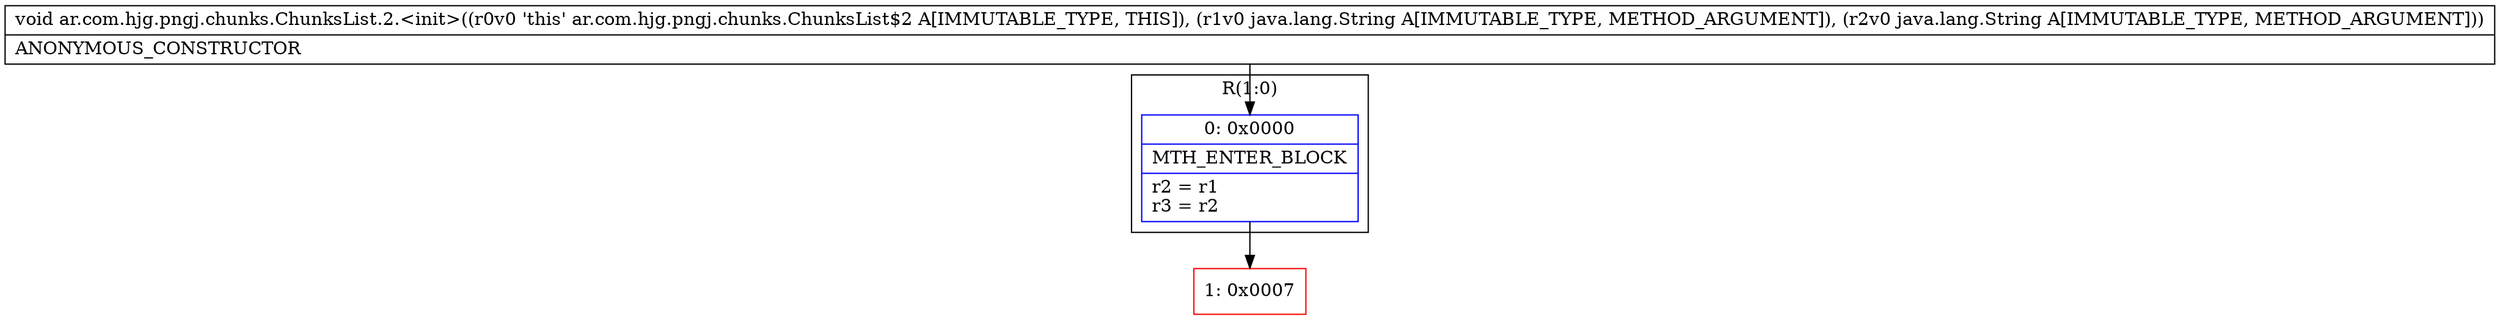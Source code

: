 digraph "CFG forar.com.hjg.pngj.chunks.ChunksList.2.\<init\>(Ljava\/lang\/String;Ljava\/lang\/String;)V" {
subgraph cluster_Region_1265600938 {
label = "R(1:0)";
node [shape=record,color=blue];
Node_0 [shape=record,label="{0\:\ 0x0000|MTH_ENTER_BLOCK\l|r2 = r1\lr3 = r2\l}"];
}
Node_1 [shape=record,color=red,label="{1\:\ 0x0007}"];
MethodNode[shape=record,label="{void ar.com.hjg.pngj.chunks.ChunksList.2.\<init\>((r0v0 'this' ar.com.hjg.pngj.chunks.ChunksList$2 A[IMMUTABLE_TYPE, THIS]), (r1v0 java.lang.String A[IMMUTABLE_TYPE, METHOD_ARGUMENT]), (r2v0 java.lang.String A[IMMUTABLE_TYPE, METHOD_ARGUMENT]))  | ANONYMOUS_CONSTRUCTOR\l}"];
MethodNode -> Node_0;
Node_0 -> Node_1;
}

